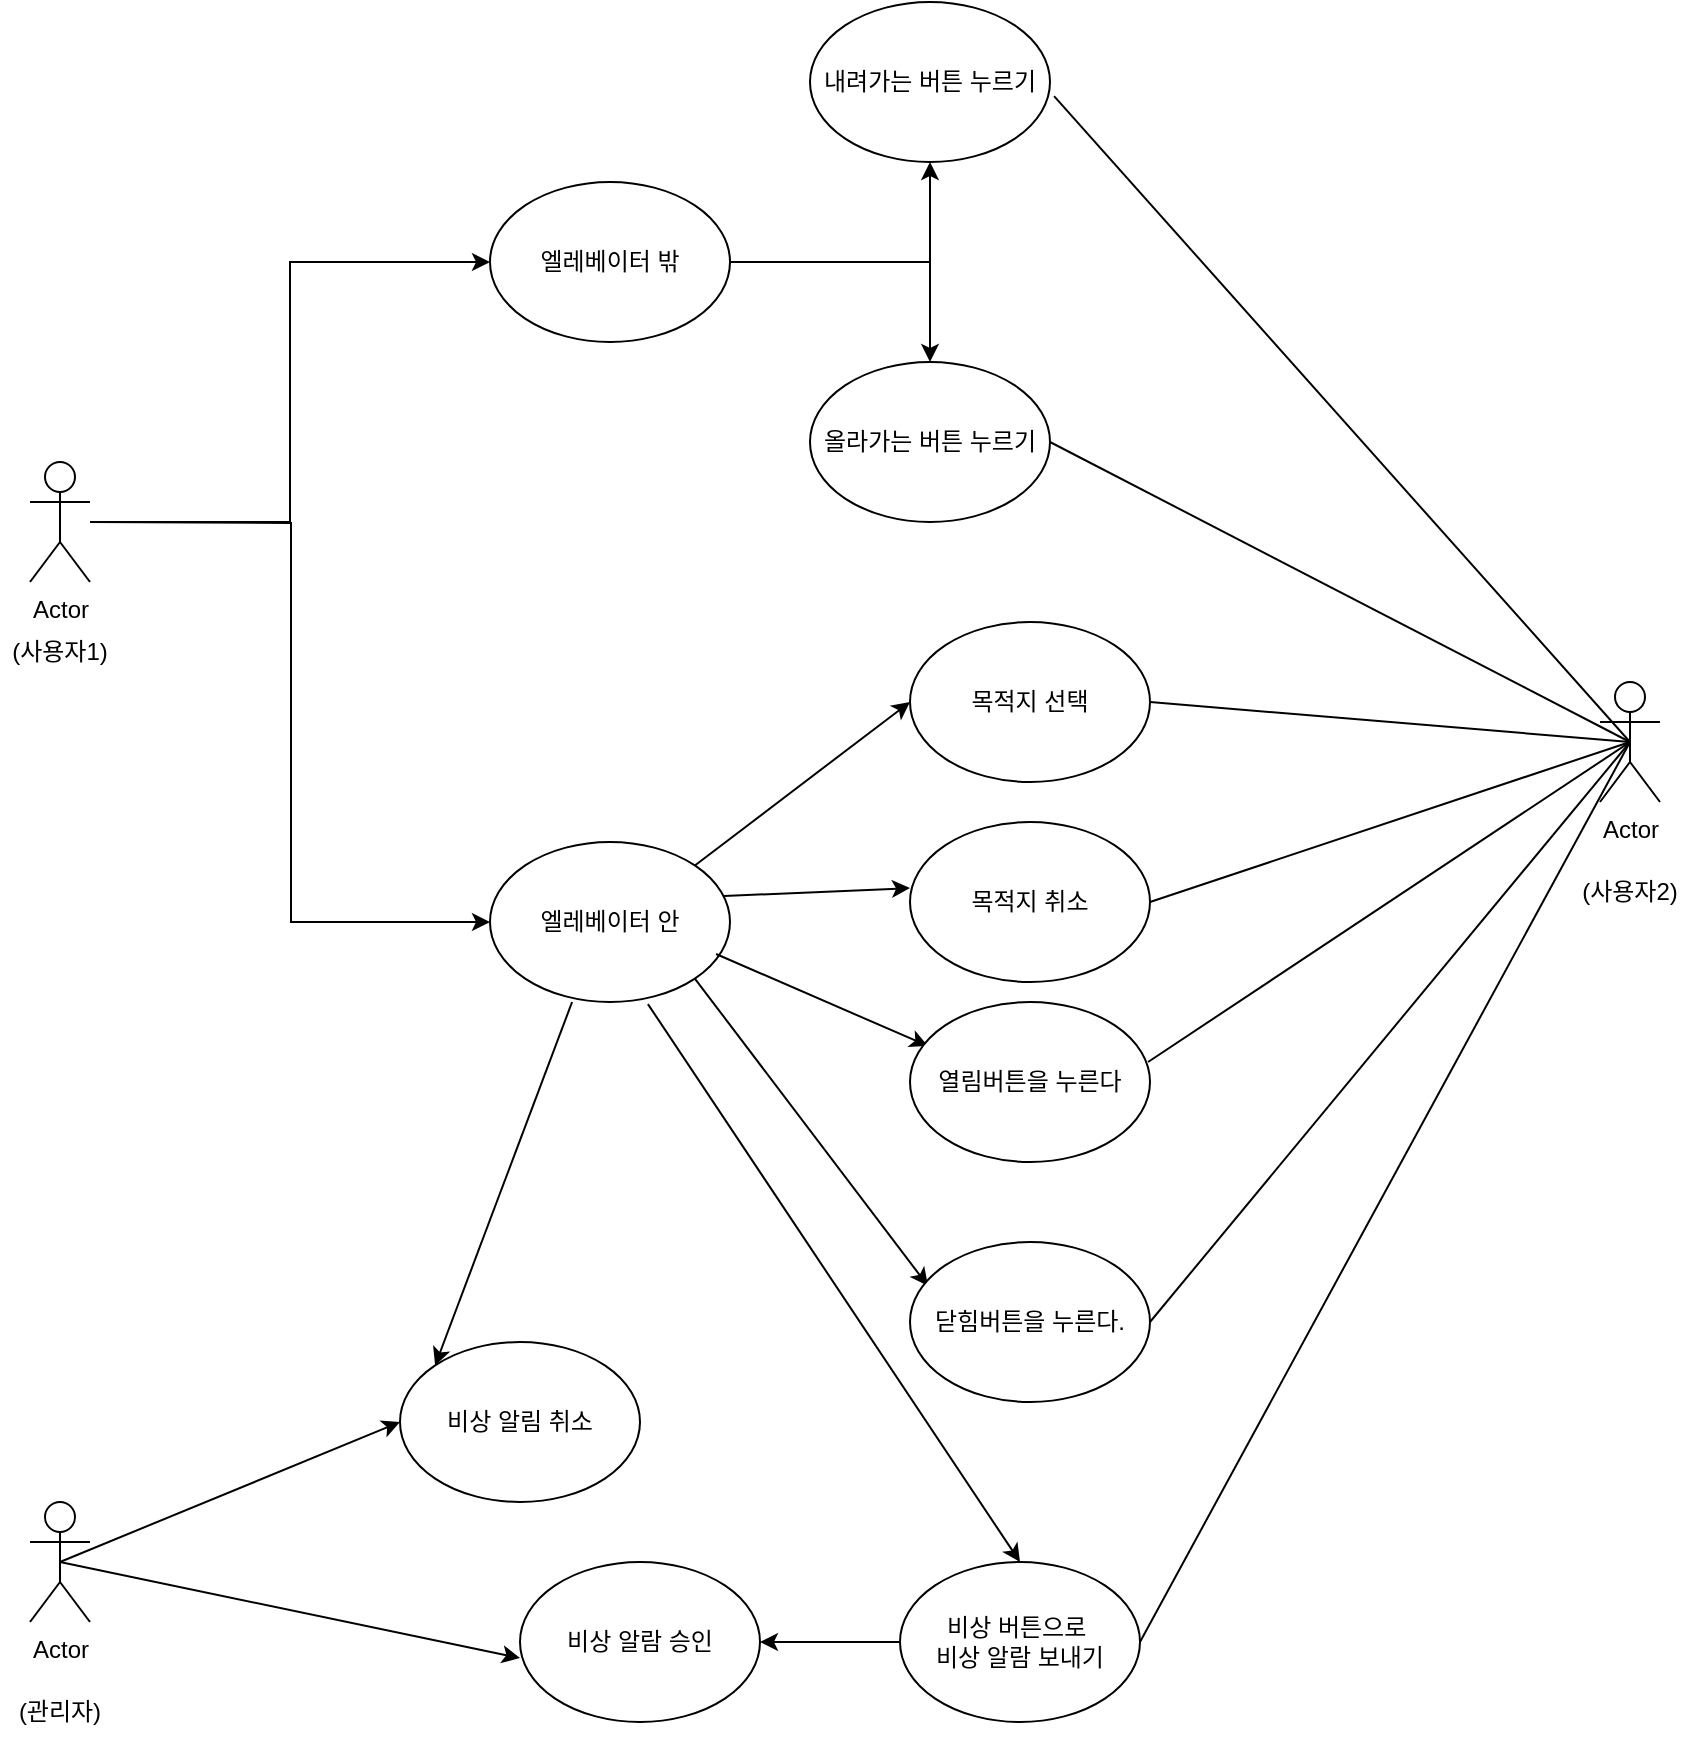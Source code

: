 <mxfile version="21.7.2" type="github">
  <diagram name="페이지-1" id="W_GuoXnU9VPZzK8BfVaY">
    <mxGraphModel dx="2219" dy="1153" grid="1" gridSize="10" guides="1" tooltips="1" connect="1" arrows="1" fold="1" page="1" pageScale="1" pageWidth="827" pageHeight="1169" math="0" shadow="0">
      <root>
        <mxCell id="0" />
        <mxCell id="1" parent="0" />
        <mxCell id="Ewi4ONr6DaGeuIS63GaE-8" value="" style="edgeStyle=orthogonalEdgeStyle;rounded=0;orthogonalLoop=1;jettySize=auto;html=1;entryX=0;entryY=0.5;entryDx=0;entryDy=0;" parent="1" source="Ewi4ONr6DaGeuIS63GaE-1" target="Ewi4ONr6DaGeuIS63GaE-9" edge="1">
          <mxGeometry relative="1" as="geometry">
            <mxPoint x="140" y="380" as="targetPoint" />
          </mxGeometry>
        </mxCell>
        <mxCell id="Ewi4ONr6DaGeuIS63GaE-1" value="Actor" style="shape=umlActor;verticalLabelPosition=bottom;verticalAlign=top;html=1;outlineConnect=0;" parent="1" vertex="1">
          <mxGeometry x="55" y="350" width="30" height="60" as="geometry" />
        </mxCell>
        <mxCell id="Ewi4ONr6DaGeuIS63GaE-2" value="Actor" style="shape=umlActor;verticalLabelPosition=bottom;verticalAlign=top;html=1;outlineConnect=0;" parent="1" vertex="1">
          <mxGeometry x="55" y="870" width="30" height="60" as="geometry" />
        </mxCell>
        <mxCell id="Ewi4ONr6DaGeuIS63GaE-3" value="Actor" style="shape=umlActor;verticalLabelPosition=bottom;verticalAlign=top;html=1;outlineConnect=0;" parent="1" vertex="1">
          <mxGeometry x="840" y="460" width="30" height="60" as="geometry" />
        </mxCell>
        <mxCell id="Ewi4ONr6DaGeuIS63GaE-17" value="" style="edgeStyle=orthogonalEdgeStyle;rounded=0;orthogonalLoop=1;jettySize=auto;html=1;" parent="1" source="Ewi4ONr6DaGeuIS63GaE-9" target="Ewi4ONr6DaGeuIS63GaE-16" edge="1">
          <mxGeometry relative="1" as="geometry" />
        </mxCell>
        <mxCell id="Ewi4ONr6DaGeuIS63GaE-19" value="" style="edgeStyle=orthogonalEdgeStyle;rounded=0;orthogonalLoop=1;jettySize=auto;html=1;" parent="1" source="Ewi4ONr6DaGeuIS63GaE-9" target="Ewi4ONr6DaGeuIS63GaE-18" edge="1">
          <mxGeometry relative="1" as="geometry" />
        </mxCell>
        <mxCell id="Ewi4ONr6DaGeuIS63GaE-9" value="엘레베이터 밖" style="ellipse;whiteSpace=wrap;html=1;" parent="1" vertex="1">
          <mxGeometry x="285" y="210" width="120" height="80" as="geometry" />
        </mxCell>
        <mxCell id="Ewi4ONr6DaGeuIS63GaE-14" value="" style="edgeStyle=orthogonalEdgeStyle;rounded=0;orthogonalLoop=1;jettySize=auto;html=1;entryX=0;entryY=0.5;entryDx=0;entryDy=0;" parent="1" target="Ewi4ONr6DaGeuIS63GaE-15" edge="1">
          <mxGeometry relative="1" as="geometry">
            <mxPoint x="85" y="380" as="sourcePoint" />
            <mxPoint x="140" y="380" as="targetPoint" />
          </mxGeometry>
        </mxCell>
        <mxCell id="Ewi4ONr6DaGeuIS63GaE-15" value="엘레베이터 안" style="ellipse;whiteSpace=wrap;html=1;" parent="1" vertex="1">
          <mxGeometry x="285" y="540" width="120" height="80" as="geometry" />
        </mxCell>
        <mxCell id="Ewi4ONr6DaGeuIS63GaE-16" value="내려가는 버튼 누르기" style="ellipse;whiteSpace=wrap;html=1;" parent="1" vertex="1">
          <mxGeometry x="445" y="120" width="120" height="80" as="geometry" />
        </mxCell>
        <mxCell id="Ewi4ONr6DaGeuIS63GaE-18" value="올라가는 버튼 누르기" style="ellipse;whiteSpace=wrap;html=1;" parent="1" vertex="1">
          <mxGeometry x="445" y="300" width="120" height="80" as="geometry" />
        </mxCell>
        <mxCell id="Ewi4ONr6DaGeuIS63GaE-20" value="" style="endArrow=classic;html=1;rounded=0;exitX=1;exitY=0;exitDx=0;exitDy=0;entryX=0;entryY=0.5;entryDx=0;entryDy=0;" parent="1" source="Ewi4ONr6DaGeuIS63GaE-15" target="Ewi4ONr6DaGeuIS63GaE-21" edge="1">
          <mxGeometry width="50" height="50" relative="1" as="geometry">
            <mxPoint x="395" y="560" as="sourcePoint" />
            <mxPoint x="445" y="510" as="targetPoint" />
          </mxGeometry>
        </mxCell>
        <mxCell id="Ewi4ONr6DaGeuIS63GaE-21" value="목적지 선택" style="ellipse;whiteSpace=wrap;html=1;" parent="1" vertex="1">
          <mxGeometry x="495" y="430" width="120" height="80" as="geometry" />
        </mxCell>
        <mxCell id="Ewi4ONr6DaGeuIS63GaE-22" value="" style="endArrow=classic;html=1;rounded=0;exitX=0.975;exitY=0.338;exitDx=0;exitDy=0;exitPerimeter=0;entryX=0;entryY=0.413;entryDx=0;entryDy=0;entryPerimeter=0;" parent="1" source="Ewi4ONr6DaGeuIS63GaE-15" target="Ewi4ONr6DaGeuIS63GaE-24" edge="1">
          <mxGeometry width="50" height="50" relative="1" as="geometry">
            <mxPoint x="397" y="562" as="sourcePoint" />
            <mxPoint x="475" y="560" as="targetPoint" />
          </mxGeometry>
        </mxCell>
        <mxCell id="Ewi4ONr6DaGeuIS63GaE-23" value="" style="endArrow=classic;html=1;rounded=0;exitX=0.942;exitY=0.7;exitDx=0;exitDy=0;exitPerimeter=0;entryX=0.075;entryY=0.275;entryDx=0;entryDy=0;entryPerimeter=0;" parent="1" source="Ewi4ONr6DaGeuIS63GaE-15" target="Ewi4ONr6DaGeuIS63GaE-25" edge="1">
          <mxGeometry width="50" height="50" relative="1" as="geometry">
            <mxPoint x="405" y="587" as="sourcePoint" />
            <mxPoint x="475" y="630" as="targetPoint" />
          </mxGeometry>
        </mxCell>
        <mxCell id="Ewi4ONr6DaGeuIS63GaE-24" value="목적지 취소" style="ellipse;whiteSpace=wrap;html=1;" parent="1" vertex="1">
          <mxGeometry x="495" y="530" width="120" height="80" as="geometry" />
        </mxCell>
        <mxCell id="Ewi4ONr6DaGeuIS63GaE-25" value="열림버튼을 누른다" style="ellipse;whiteSpace=wrap;html=1;" parent="1" vertex="1">
          <mxGeometry x="495" y="620" width="120" height="80" as="geometry" />
        </mxCell>
        <mxCell id="Ewi4ONr6DaGeuIS63GaE-26" value="" style="endArrow=classic;html=1;rounded=0;exitX=1;exitY=1;exitDx=0;exitDy=0;entryX=0.075;entryY=0.275;entryDx=0;entryDy=0;entryPerimeter=0;" parent="1" source="Ewi4ONr6DaGeuIS63GaE-15" target="Ewi4ONr6DaGeuIS63GaE-27" edge="1">
          <mxGeometry width="50" height="50" relative="1" as="geometry">
            <mxPoint x="375" y="620" as="sourcePoint" />
            <mxPoint x="452" y="654" as="targetPoint" />
          </mxGeometry>
        </mxCell>
        <mxCell id="Ewi4ONr6DaGeuIS63GaE-27" value="닫힘버튼을 누른다." style="ellipse;whiteSpace=wrap;html=1;" parent="1" vertex="1">
          <mxGeometry x="495" y="740" width="120" height="80" as="geometry" />
        </mxCell>
        <mxCell id="Ewi4ONr6DaGeuIS63GaE-28" value="" style="endArrow=classic;html=1;rounded=0;exitX=0.658;exitY=1.013;exitDx=0;exitDy=0;entryX=0.5;entryY=0;entryDx=0;entryDy=0;exitPerimeter=0;" parent="1" source="Ewi4ONr6DaGeuIS63GaE-15" target="Ewi4ONr6DaGeuIS63GaE-29" edge="1">
          <mxGeometry width="50" height="50" relative="1" as="geometry">
            <mxPoint x="348.5" y="620" as="sourcePoint" />
            <mxPoint x="342" y="840" as="targetPoint" />
          </mxGeometry>
        </mxCell>
        <mxCell id="Ewi4ONr6DaGeuIS63GaE-37" value="" style="edgeStyle=orthogonalEdgeStyle;rounded=0;orthogonalLoop=1;jettySize=auto;html=1;" parent="1" source="Ewi4ONr6DaGeuIS63GaE-29" target="Ewi4ONr6DaGeuIS63GaE-36" edge="1">
          <mxGeometry relative="1" as="geometry" />
        </mxCell>
        <mxCell id="Ewi4ONr6DaGeuIS63GaE-29" value="비상 버튼으로&amp;nbsp;&lt;br&gt;비상 알람 보내기" style="ellipse;whiteSpace=wrap;html=1;" parent="1" vertex="1">
          <mxGeometry x="490" y="900" width="120" height="80" as="geometry" />
        </mxCell>
        <mxCell id="Ewi4ONr6DaGeuIS63GaE-30" value="" style="endArrow=classic;html=1;rounded=0;entryX=0;entryY=0;entryDx=0;entryDy=0;exitX=0.342;exitY=1;exitDx=0;exitDy=0;exitPerimeter=0;" parent="1" source="Ewi4ONr6DaGeuIS63GaE-15" target="Ewi4ONr6DaGeuIS63GaE-31" edge="1">
          <mxGeometry width="50" height="50" relative="1" as="geometry">
            <mxPoint x="365" y="630" as="sourcePoint" />
            <mxPoint x="420" y="666" as="targetPoint" />
          </mxGeometry>
        </mxCell>
        <mxCell id="Ewi4ONr6DaGeuIS63GaE-31" value="비상 알림 취소" style="ellipse;whiteSpace=wrap;html=1;" parent="1" vertex="1">
          <mxGeometry x="240" y="790" width="120" height="80" as="geometry" />
        </mxCell>
        <mxCell id="Ewi4ONr6DaGeuIS63GaE-32" value="(사용자1)" style="text;html=1;strokeColor=none;fillColor=none;align=center;verticalAlign=middle;whiteSpace=wrap;rounded=0;" parent="1" vertex="1">
          <mxGeometry x="40" y="430" width="60" height="30" as="geometry" />
        </mxCell>
        <mxCell id="Ewi4ONr6DaGeuIS63GaE-34" value="" style="endArrow=classic;html=1;rounded=0;exitX=0.5;exitY=0.5;exitDx=0;exitDy=0;exitPerimeter=0;entryX=0;entryY=0.5;entryDx=0;entryDy=0;" parent="1" source="Ewi4ONr6DaGeuIS63GaE-2" target="Ewi4ONr6DaGeuIS63GaE-31" edge="1">
          <mxGeometry width="50" height="50" relative="1" as="geometry">
            <mxPoint x="80" y="910" as="sourcePoint" />
            <mxPoint x="305" y="890" as="targetPoint" />
          </mxGeometry>
        </mxCell>
        <mxCell id="Ewi4ONr6DaGeuIS63GaE-35" value="(관리자)" style="text;html=1;strokeColor=none;fillColor=none;align=center;verticalAlign=middle;whiteSpace=wrap;rounded=0;" parent="1" vertex="1">
          <mxGeometry x="40" y="960" width="60" height="30" as="geometry" />
        </mxCell>
        <mxCell id="Ewi4ONr6DaGeuIS63GaE-36" value="비상 알람 승인" style="ellipse;whiteSpace=wrap;html=1;" parent="1" vertex="1">
          <mxGeometry x="300" y="900" width="120" height="80" as="geometry" />
        </mxCell>
        <mxCell id="Ewi4ONr6DaGeuIS63GaE-38" value="" style="endArrow=classic;html=1;rounded=0;exitX=0.5;exitY=0.5;exitDx=0;exitDy=0;exitPerimeter=0;entryX=0;entryY=0.6;entryDx=0;entryDy=0;entryPerimeter=0;" parent="1" source="Ewi4ONr6DaGeuIS63GaE-2" target="Ewi4ONr6DaGeuIS63GaE-36" edge="1">
          <mxGeometry width="50" height="50" relative="1" as="geometry">
            <mxPoint x="80" y="910" as="sourcePoint" />
            <mxPoint x="495" y="1010" as="targetPoint" />
          </mxGeometry>
        </mxCell>
        <mxCell id="jwat3WP_HzQ005UTxZBz-4" value="" style="endArrow=none;html=1;rounded=0;exitX=1;exitY=0.5;exitDx=0;exitDy=0;entryX=0.5;entryY=0.5;entryDx=0;entryDy=0;entryPerimeter=0;" edge="1" parent="1" source="Ewi4ONr6DaGeuIS63GaE-21" target="Ewi4ONr6DaGeuIS63GaE-3">
          <mxGeometry width="50" height="50" relative="1" as="geometry">
            <mxPoint x="800" y="610" as="sourcePoint" />
            <mxPoint x="850" y="560" as="targetPoint" />
          </mxGeometry>
        </mxCell>
        <mxCell id="jwat3WP_HzQ005UTxZBz-5" value="" style="endArrow=none;html=1;rounded=0;exitX=1;exitY=0.5;exitDx=0;exitDy=0;entryX=0.5;entryY=0.5;entryDx=0;entryDy=0;entryPerimeter=0;" edge="1" parent="1" source="Ewi4ONr6DaGeuIS63GaE-24" target="Ewi4ONr6DaGeuIS63GaE-3">
          <mxGeometry width="50" height="50" relative="1" as="geometry">
            <mxPoint x="625" y="480" as="sourcePoint" />
            <mxPoint x="1000" y="500" as="targetPoint" />
          </mxGeometry>
        </mxCell>
        <mxCell id="jwat3WP_HzQ005UTxZBz-6" value="" style="endArrow=none;html=1;rounded=0;exitX=0.992;exitY=0.375;exitDx=0;exitDy=0;entryX=0.5;entryY=0.5;entryDx=0;entryDy=0;entryPerimeter=0;exitPerimeter=0;" edge="1" parent="1" source="Ewi4ONr6DaGeuIS63GaE-25" target="Ewi4ONr6DaGeuIS63GaE-3">
          <mxGeometry width="50" height="50" relative="1" as="geometry">
            <mxPoint x="625" y="580" as="sourcePoint" />
            <mxPoint x="990" y="490" as="targetPoint" />
          </mxGeometry>
        </mxCell>
        <mxCell id="jwat3WP_HzQ005UTxZBz-8" value="" style="endArrow=none;html=1;rounded=0;exitX=1;exitY=0.5;exitDx=0;exitDy=0;entryX=0.5;entryY=0.5;entryDx=0;entryDy=0;entryPerimeter=0;" edge="1" parent="1" source="Ewi4ONr6DaGeuIS63GaE-27" target="Ewi4ONr6DaGeuIS63GaE-3">
          <mxGeometry width="50" height="50" relative="1" as="geometry">
            <mxPoint x="624" y="660" as="sourcePoint" />
            <mxPoint x="850" y="490" as="targetPoint" />
          </mxGeometry>
        </mxCell>
        <mxCell id="jwat3WP_HzQ005UTxZBz-9" value="" style="endArrow=none;html=1;rounded=0;exitX=1;exitY=0.5;exitDx=0;exitDy=0;entryX=0.5;entryY=0.5;entryDx=0;entryDy=0;entryPerimeter=0;" edge="1" parent="1" source="Ewi4ONr6DaGeuIS63GaE-29" target="Ewi4ONr6DaGeuIS63GaE-3">
          <mxGeometry width="50" height="50" relative="1" as="geometry">
            <mxPoint x="625" y="790" as="sourcePoint" />
            <mxPoint x="860" y="500" as="targetPoint" />
          </mxGeometry>
        </mxCell>
        <mxCell id="jwat3WP_HzQ005UTxZBz-20" value="" style="endArrow=none;html=1;rounded=0;exitX=1;exitY=0.5;exitDx=0;exitDy=0;entryX=0.5;entryY=0.5;entryDx=0;entryDy=0;entryPerimeter=0;" edge="1" parent="1" source="Ewi4ONr6DaGeuIS63GaE-18" target="Ewi4ONr6DaGeuIS63GaE-3">
          <mxGeometry width="50" height="50" relative="1" as="geometry">
            <mxPoint x="625" y="480" as="sourcePoint" />
            <mxPoint x="850" y="490" as="targetPoint" />
          </mxGeometry>
        </mxCell>
        <mxCell id="jwat3WP_HzQ005UTxZBz-21" value="" style="endArrow=none;html=1;rounded=0;exitX=1.017;exitY=0.588;exitDx=0;exitDy=0;entryX=0.5;entryY=0.5;entryDx=0;entryDy=0;entryPerimeter=0;exitPerimeter=0;" edge="1" parent="1" source="Ewi4ONr6DaGeuIS63GaE-16" target="Ewi4ONr6DaGeuIS63GaE-3">
          <mxGeometry width="50" height="50" relative="1" as="geometry">
            <mxPoint x="575" y="350" as="sourcePoint" />
            <mxPoint x="860" y="500" as="targetPoint" />
          </mxGeometry>
        </mxCell>
        <mxCell id="jwat3WP_HzQ005UTxZBz-22" value="(사용자2)" style="text;html=1;strokeColor=none;fillColor=none;align=center;verticalAlign=middle;whiteSpace=wrap;rounded=0;" vertex="1" parent="1">
          <mxGeometry x="825" y="550" width="60" height="30" as="geometry" />
        </mxCell>
      </root>
    </mxGraphModel>
  </diagram>
</mxfile>
